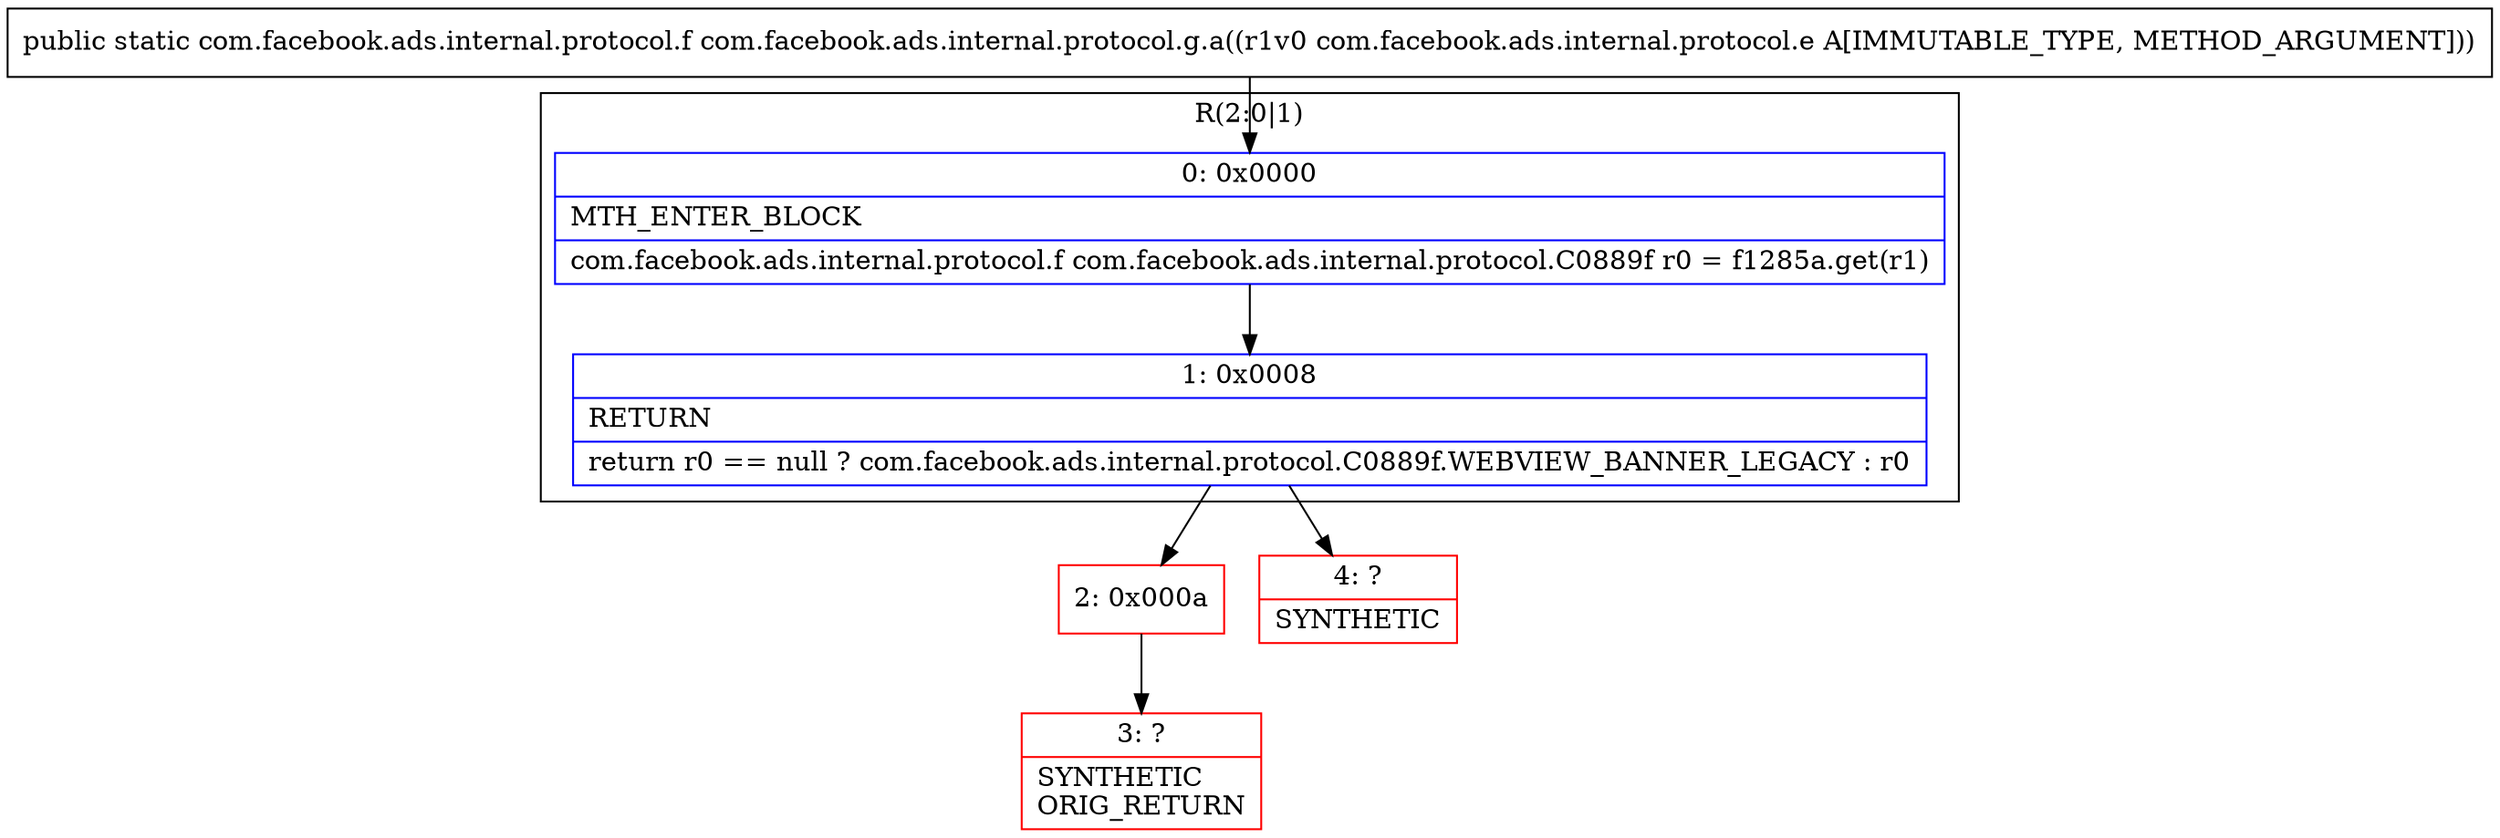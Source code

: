 digraph "CFG forcom.facebook.ads.internal.protocol.g.a(Lcom\/facebook\/ads\/internal\/protocol\/e;)Lcom\/facebook\/ads\/internal\/protocol\/f;" {
subgraph cluster_Region_60472553 {
label = "R(2:0|1)";
node [shape=record,color=blue];
Node_0 [shape=record,label="{0\:\ 0x0000|MTH_ENTER_BLOCK\l|com.facebook.ads.internal.protocol.f com.facebook.ads.internal.protocol.C0889f r0 = f1285a.get(r1)\l}"];
Node_1 [shape=record,label="{1\:\ 0x0008|RETURN\l|return r0 == null ? com.facebook.ads.internal.protocol.C0889f.WEBVIEW_BANNER_LEGACY : r0\l}"];
}
Node_2 [shape=record,color=red,label="{2\:\ 0x000a}"];
Node_3 [shape=record,color=red,label="{3\:\ ?|SYNTHETIC\lORIG_RETURN\l}"];
Node_4 [shape=record,color=red,label="{4\:\ ?|SYNTHETIC\l}"];
MethodNode[shape=record,label="{public static com.facebook.ads.internal.protocol.f com.facebook.ads.internal.protocol.g.a((r1v0 com.facebook.ads.internal.protocol.e A[IMMUTABLE_TYPE, METHOD_ARGUMENT])) }"];
MethodNode -> Node_0;
Node_0 -> Node_1;
Node_1 -> Node_2;
Node_1 -> Node_4;
Node_2 -> Node_3;
}

